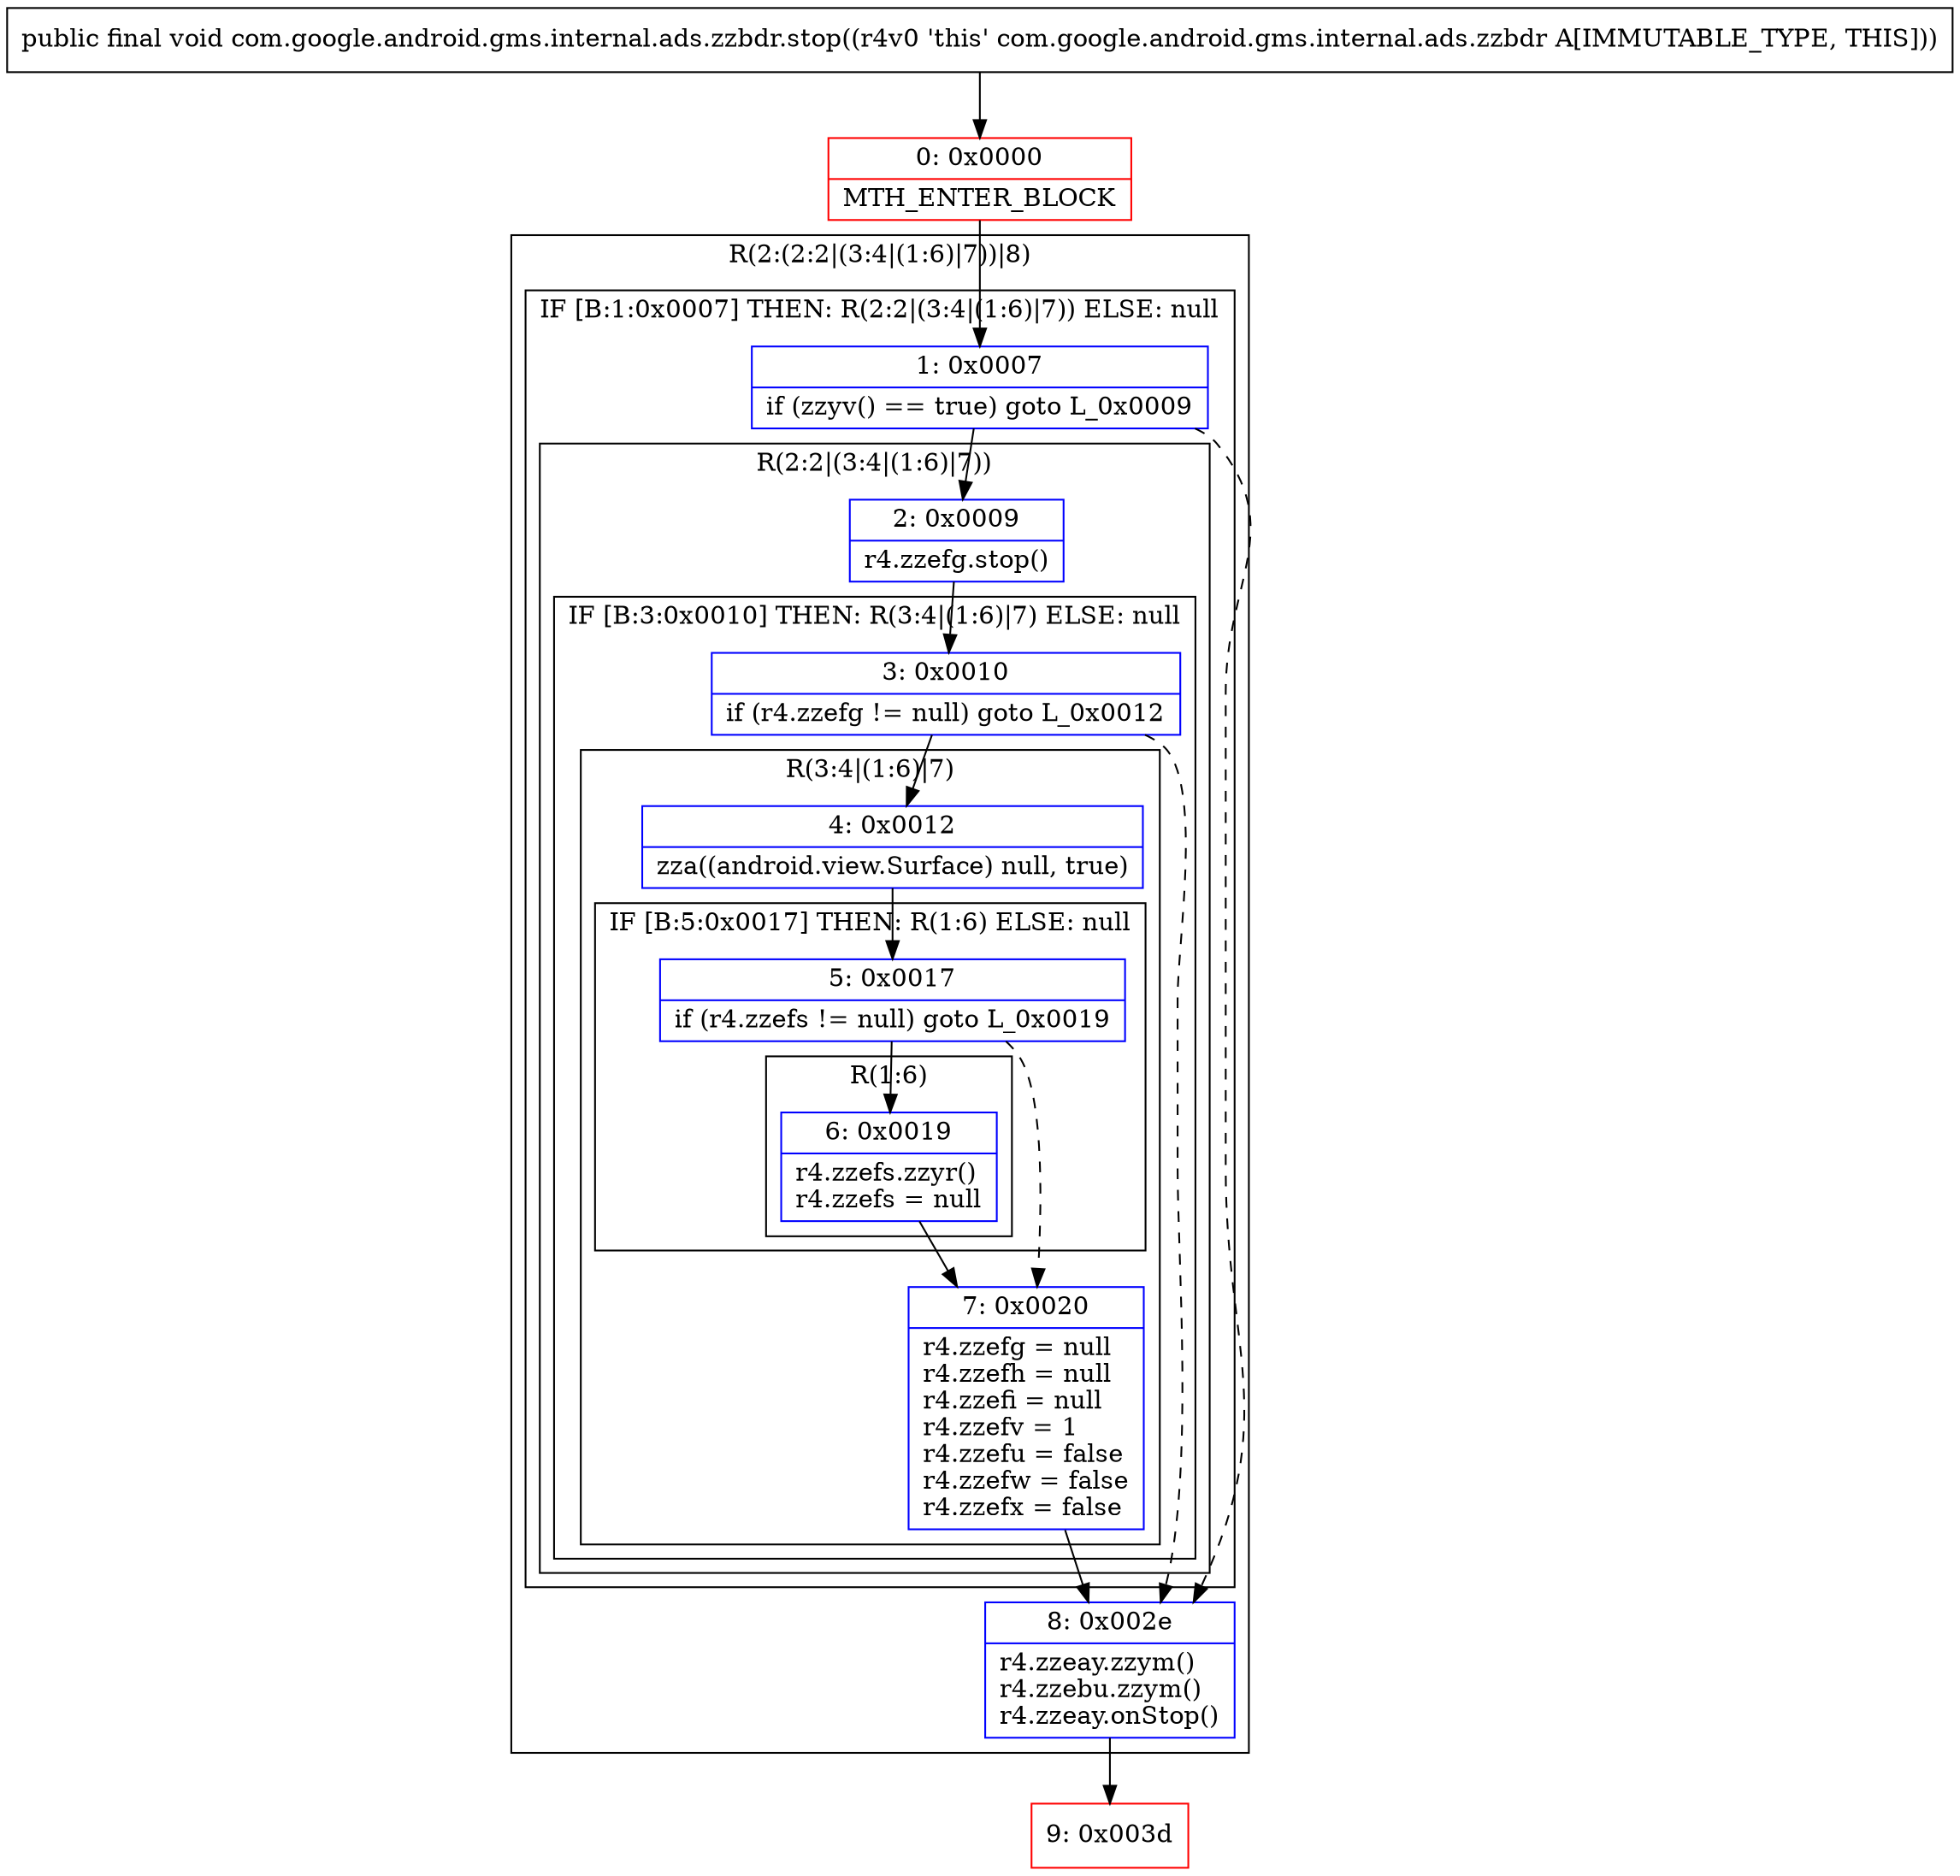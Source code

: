 digraph "CFG forcom.google.android.gms.internal.ads.zzbdr.stop()V" {
subgraph cluster_Region_536025511 {
label = "R(2:(2:2|(3:4|(1:6)|7))|8)";
node [shape=record,color=blue];
subgraph cluster_IfRegion_1949919004 {
label = "IF [B:1:0x0007] THEN: R(2:2|(3:4|(1:6)|7)) ELSE: null";
node [shape=record,color=blue];
Node_1 [shape=record,label="{1\:\ 0x0007|if (zzyv() == true) goto L_0x0009\l}"];
subgraph cluster_Region_856975420 {
label = "R(2:2|(3:4|(1:6)|7))";
node [shape=record,color=blue];
Node_2 [shape=record,label="{2\:\ 0x0009|r4.zzefg.stop()\l}"];
subgraph cluster_IfRegion_1147206736 {
label = "IF [B:3:0x0010] THEN: R(3:4|(1:6)|7) ELSE: null";
node [shape=record,color=blue];
Node_3 [shape=record,label="{3\:\ 0x0010|if (r4.zzefg != null) goto L_0x0012\l}"];
subgraph cluster_Region_1138359130 {
label = "R(3:4|(1:6)|7)";
node [shape=record,color=blue];
Node_4 [shape=record,label="{4\:\ 0x0012|zza((android.view.Surface) null, true)\l}"];
subgraph cluster_IfRegion_2087155130 {
label = "IF [B:5:0x0017] THEN: R(1:6) ELSE: null";
node [shape=record,color=blue];
Node_5 [shape=record,label="{5\:\ 0x0017|if (r4.zzefs != null) goto L_0x0019\l}"];
subgraph cluster_Region_1814214530 {
label = "R(1:6)";
node [shape=record,color=blue];
Node_6 [shape=record,label="{6\:\ 0x0019|r4.zzefs.zzyr()\lr4.zzefs = null\l}"];
}
}
Node_7 [shape=record,label="{7\:\ 0x0020|r4.zzefg = null\lr4.zzefh = null\lr4.zzefi = null\lr4.zzefv = 1\lr4.zzefu = false\lr4.zzefw = false\lr4.zzefx = false\l}"];
}
}
}
}
Node_8 [shape=record,label="{8\:\ 0x002e|r4.zzeay.zzym()\lr4.zzebu.zzym()\lr4.zzeay.onStop()\l}"];
}
Node_0 [shape=record,color=red,label="{0\:\ 0x0000|MTH_ENTER_BLOCK\l}"];
Node_9 [shape=record,color=red,label="{9\:\ 0x003d}"];
MethodNode[shape=record,label="{public final void com.google.android.gms.internal.ads.zzbdr.stop((r4v0 'this' com.google.android.gms.internal.ads.zzbdr A[IMMUTABLE_TYPE, THIS])) }"];
MethodNode -> Node_0;
Node_1 -> Node_2;
Node_1 -> Node_8[style=dashed];
Node_2 -> Node_3;
Node_3 -> Node_4;
Node_3 -> Node_8[style=dashed];
Node_4 -> Node_5;
Node_5 -> Node_6;
Node_5 -> Node_7[style=dashed];
Node_6 -> Node_7;
Node_7 -> Node_8;
Node_8 -> Node_9;
Node_0 -> Node_1;
}

